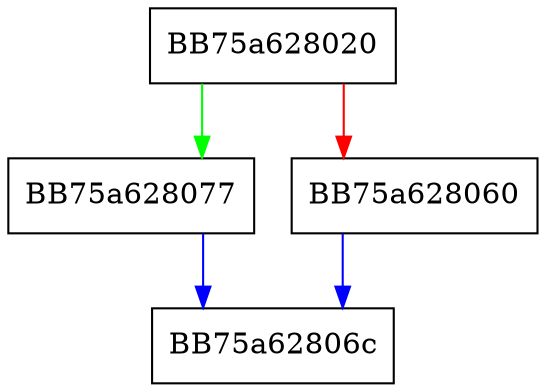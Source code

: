 digraph Read {
  node [shape="box"];
  graph [splines=ortho];
  BB75a628020 -> BB75a628077 [color="green"];
  BB75a628020 -> BB75a628060 [color="red"];
  BB75a628060 -> BB75a62806c [color="blue"];
  BB75a628077 -> BB75a62806c [color="blue"];
}